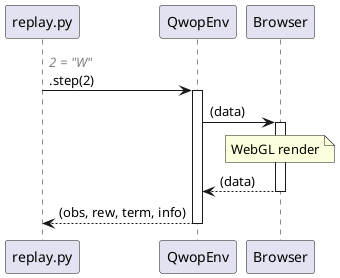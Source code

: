 @startuml "replay"

autoactivate on

participant replay.py as script
participant QwopEnv as env
participant Browser as browser

script -> env: <font color="gray"><i>2 = "W"</i></font>\n.step(2)
env -> browser: (data)
note over browser: WebGL render
browser --> env: (data)
env --> script: (obs, rew, term, info)

@enduml
